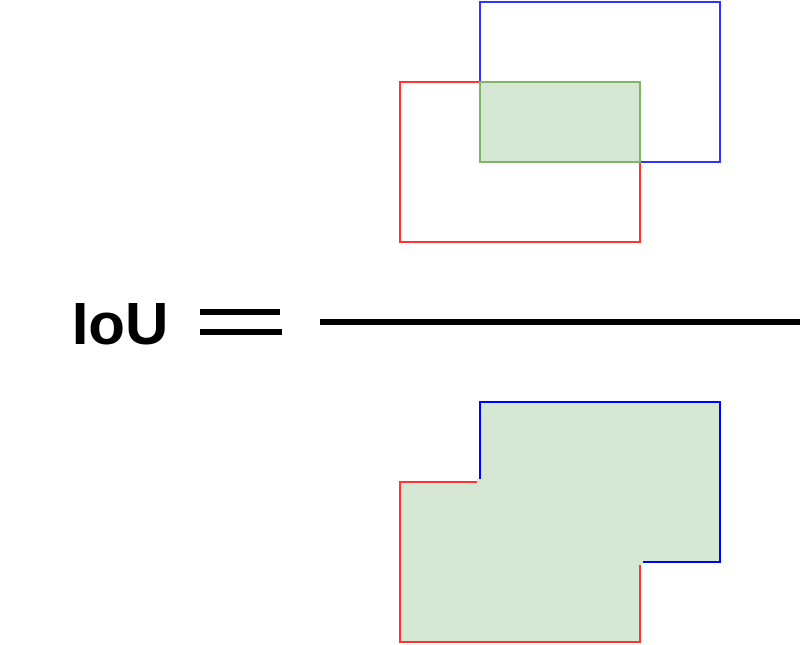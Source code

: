 <mxfile version="21.6.5" type="device">
  <diagram name="Strona-1" id="kkvAl8e9y7pyjKvZJTAw">
    <mxGraphModel dx="710" dy="460" grid="1" gridSize="10" guides="1" tooltips="1" connect="1" arrows="1" fold="1" page="1" pageScale="1" pageWidth="827" pageHeight="1169" math="0" shadow="0">
      <root>
        <mxCell id="0" />
        <mxCell id="1" parent="0" />
        <mxCell id="cUEsJGEm91lQOmJ2SKee-1" value="" style="rounded=0;whiteSpace=wrap;html=1;strokeColor=#FF3333;fillColor=none;" vertex="1" parent="1">
          <mxGeometry x="240" y="160" width="120" height="80" as="geometry" />
        </mxCell>
        <mxCell id="cUEsJGEm91lQOmJ2SKee-2" value="" style="rounded=0;whiteSpace=wrap;html=1;strokeColor=#3333FF;fillColor=none;" vertex="1" parent="1">
          <mxGeometry x="280" y="120" width="120" height="80" as="geometry" />
        </mxCell>
        <mxCell id="cUEsJGEm91lQOmJ2SKee-3" value="" style="rounded=0;whiteSpace=wrap;html=1;fillColor=#d5e8d4;strokeColor=#82b366;" vertex="1" parent="1">
          <mxGeometry x="280" y="160" width="80" height="40" as="geometry" />
        </mxCell>
        <mxCell id="cUEsJGEm91lQOmJ2SKee-4" value="" style="endArrow=none;html=1;rounded=0;strokeWidth=3;" edge="1" parent="1">
          <mxGeometry width="50" height="50" relative="1" as="geometry">
            <mxPoint x="200" y="280" as="sourcePoint" />
            <mxPoint x="440" y="280" as="targetPoint" />
          </mxGeometry>
        </mxCell>
        <mxCell id="cUEsJGEm91lQOmJ2SKee-5" value="" style="rounded=0;whiteSpace=wrap;html=1;strokeColor=#FF3333;fillColor=#d5e8d4;" vertex="1" parent="1">
          <mxGeometry x="240" y="360" width="120" height="80" as="geometry" />
        </mxCell>
        <mxCell id="cUEsJGEm91lQOmJ2SKee-6" value="" style="rounded=0;whiteSpace=wrap;html=1;strokeColor=#0000FF;fillColor=#d5e8d4;" vertex="1" parent="1">
          <mxGeometry x="280" y="320" width="120" height="80" as="geometry" />
        </mxCell>
        <mxCell id="cUEsJGEm91lQOmJ2SKee-8" value="" style="rounded=0;whiteSpace=wrap;html=1;fillColor=#d5e8d4;strokeColor=#D5E8D4;strokeWidth=3;" vertex="1" parent="1">
          <mxGeometry x="280" y="360" width="80" height="40" as="geometry" />
        </mxCell>
        <mxCell id="cUEsJGEm91lQOmJ2SKee-9" value="IoU" style="text;html=1;strokeColor=none;fillColor=none;align=center;verticalAlign=middle;whiteSpace=wrap;rounded=0;fontSize=30;fontStyle=1" vertex="1" parent="1">
          <mxGeometry x="40" y="240" width="120" height="80" as="geometry" />
        </mxCell>
        <mxCell id="cUEsJGEm91lQOmJ2SKee-10" value="" style="endArrow=none;html=1;rounded=0;fontSize=14;fontStyle=0;strokeWidth=3;" edge="1" parent="1">
          <mxGeometry width="50" height="50" relative="1" as="geometry">
            <mxPoint x="140" y="275" as="sourcePoint" />
            <mxPoint x="180" y="275" as="targetPoint" />
          </mxGeometry>
        </mxCell>
        <mxCell id="cUEsJGEm91lQOmJ2SKee-11" value="" style="endArrow=none;html=1;rounded=0;fontSize=14;fontStyle=0;strokeWidth=3;" edge="1" parent="1">
          <mxGeometry width="50" height="50" relative="1" as="geometry">
            <mxPoint x="140" y="285" as="sourcePoint" />
            <mxPoint x="181" y="285" as="targetPoint" />
          </mxGeometry>
        </mxCell>
      </root>
    </mxGraphModel>
  </diagram>
</mxfile>
